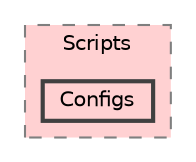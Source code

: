 digraph "C:/Users/PC/Documents/GitHub/Witch-Pack/WitchPack/Assets/Scripts/Configs"
{
 // LATEX_PDF_SIZE
  bgcolor="transparent";
  edge [fontname=Helvetica,fontsize=10,labelfontname=Helvetica,labelfontsize=10];
  node [fontname=Helvetica,fontsize=10,shape=box,height=0.2,width=0.4];
  compound=true
  subgraph clusterdir_9ac8f34010cad31c2f4e44a4a44f5a85 {
    graph [ bgcolor="#ffd1d2", pencolor="grey50", label="Scripts", fontname=Helvetica,fontsize=10 style="filled,dashed", URL="dir_9ac8f34010cad31c2f4e44a4a44f5a85.html",tooltip=""]
  dir_23bf6887463f6d556eb051021972ef9d [label="Configs", fillcolor="#ffd1d2", color="grey25", style="filled,bold", URL="dir_23bf6887463f6d556eb051021972ef9d.html",tooltip=""];
  }
}
